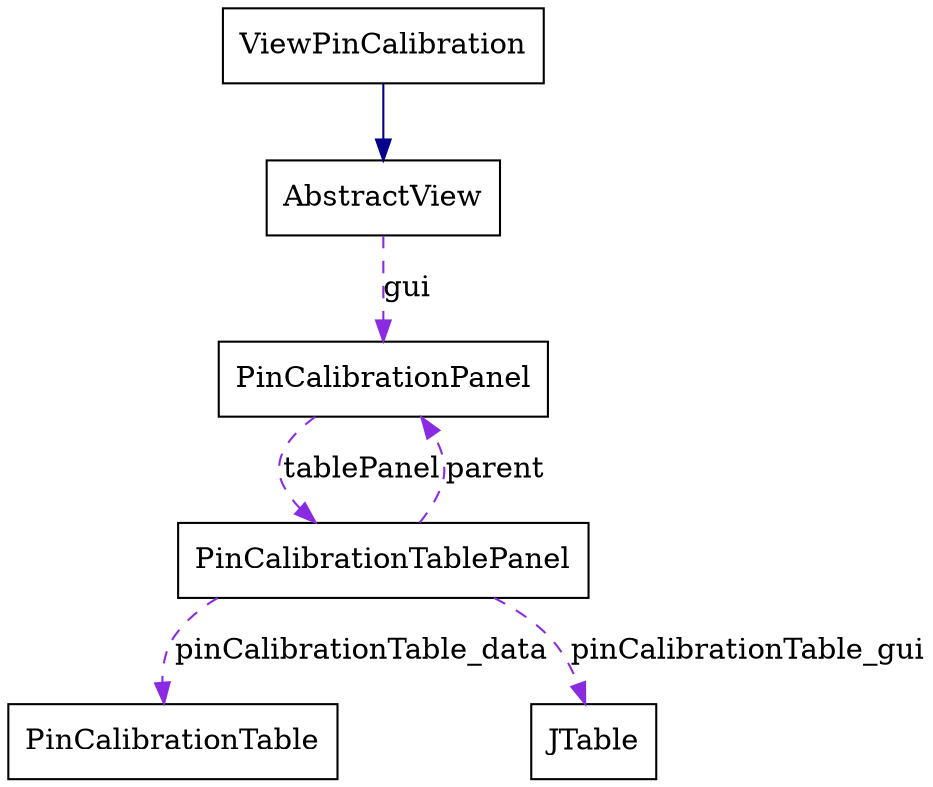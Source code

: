 digraph PinCalibration{
    node [shape = "box"]

    vpc [label = "ViewPinCalibration"]; // ok
    av [label = "AbstractView"]; // no
    pcp [label = "PinCalibrationPanel"]; // ok
    pctp [label = "PinCalibrationTablePanel"]; // ok
    pct [label = "PinCalibrationTable"]; // no
    jb [label = "JTable"]; // no


    vpc -> av [color = "blue4"];
    av -> pcp [style = "dashed" color = "blueviolet" label = "gui"];

    pcp -> pctp [style = "dashed" color = "blueviolet" label = "tablePanel"];

    pctp -> pcp [style = "dashed" color = "blueviolet" label = "parent"];
    pctp -> pct [style = "dashed" color = "blueviolet" label = "pinCalibrationTable_data"];
    pctp -> jb [style = "dashed" color = "blueviolet" label = "pinCalibrationTable_gui"];
}
